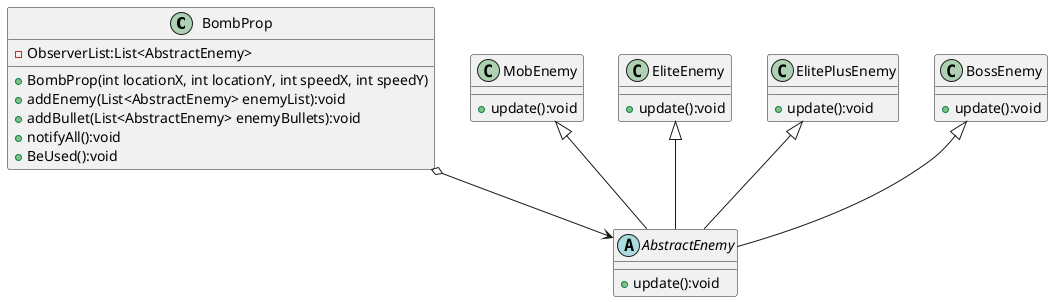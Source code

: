 @startuml
'https://plantuml.com/sequence-diagram

class BombProp{
    - ObserverList:List<AbstractEnemy>
    + BombProp(int locationX, int locationY, int speedX, int speedY)
    + addEnemy(List<AbstractEnemy> enemyList):void
    + addBullet(List<AbstractEnemy> enemyBullets):void
    + notifyAll():void
    + BeUsed():void
}


abstract class AbstractEnemy{
    + update():void

}

class MobEnemy{
    + update():void
}

class EliteEnemy{
    + update():void
}

class ElitePlusEnemy{
    + update():void
}
class BossEnemy{
    + update():void
}
MobEnemy<|--AbstractEnemy
EliteEnemy<|--AbstractEnemy
ElitePlusEnemy<|--AbstractEnemy
BossEnemy<|--AbstractEnemy
BombProp o--> AbstractEnemy
@enduml